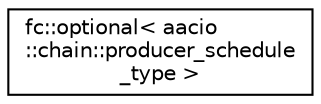 digraph "Graphical Class Hierarchy"
{
  edge [fontname="Helvetica",fontsize="10",labelfontname="Helvetica",labelfontsize="10"];
  node [fontname="Helvetica",fontsize="10",shape=record];
  rankdir="LR";
  Node0 [label="fc::optional\< aacio\l::chain::producer_schedule\l_type \>",height=0.2,width=0.4,color="black", fillcolor="white", style="filled",URL="$classfc_1_1optional.html"];
}
